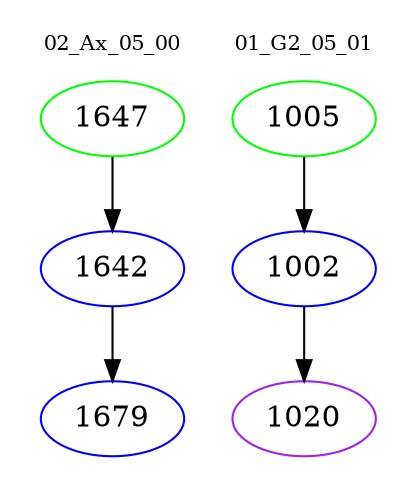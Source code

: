 digraph{
subgraph cluster_0 {
color = white
label = "02_Ax_05_00";
fontsize=10;
T0_1647 [label="1647", color="green"]
T0_1647 -> T0_1642 [color="black"]
T0_1642 [label="1642", color="blue"]
T0_1642 -> T0_1679 [color="black"]
T0_1679 [label="1679", color="blue"]
}
subgraph cluster_1 {
color = white
label = "01_G2_05_01";
fontsize=10;
T1_1005 [label="1005", color="green"]
T1_1005 -> T1_1002 [color="black"]
T1_1002 [label="1002", color="blue"]
T1_1002 -> T1_1020 [color="black"]
T1_1020 [label="1020", color="purple"]
}
}
